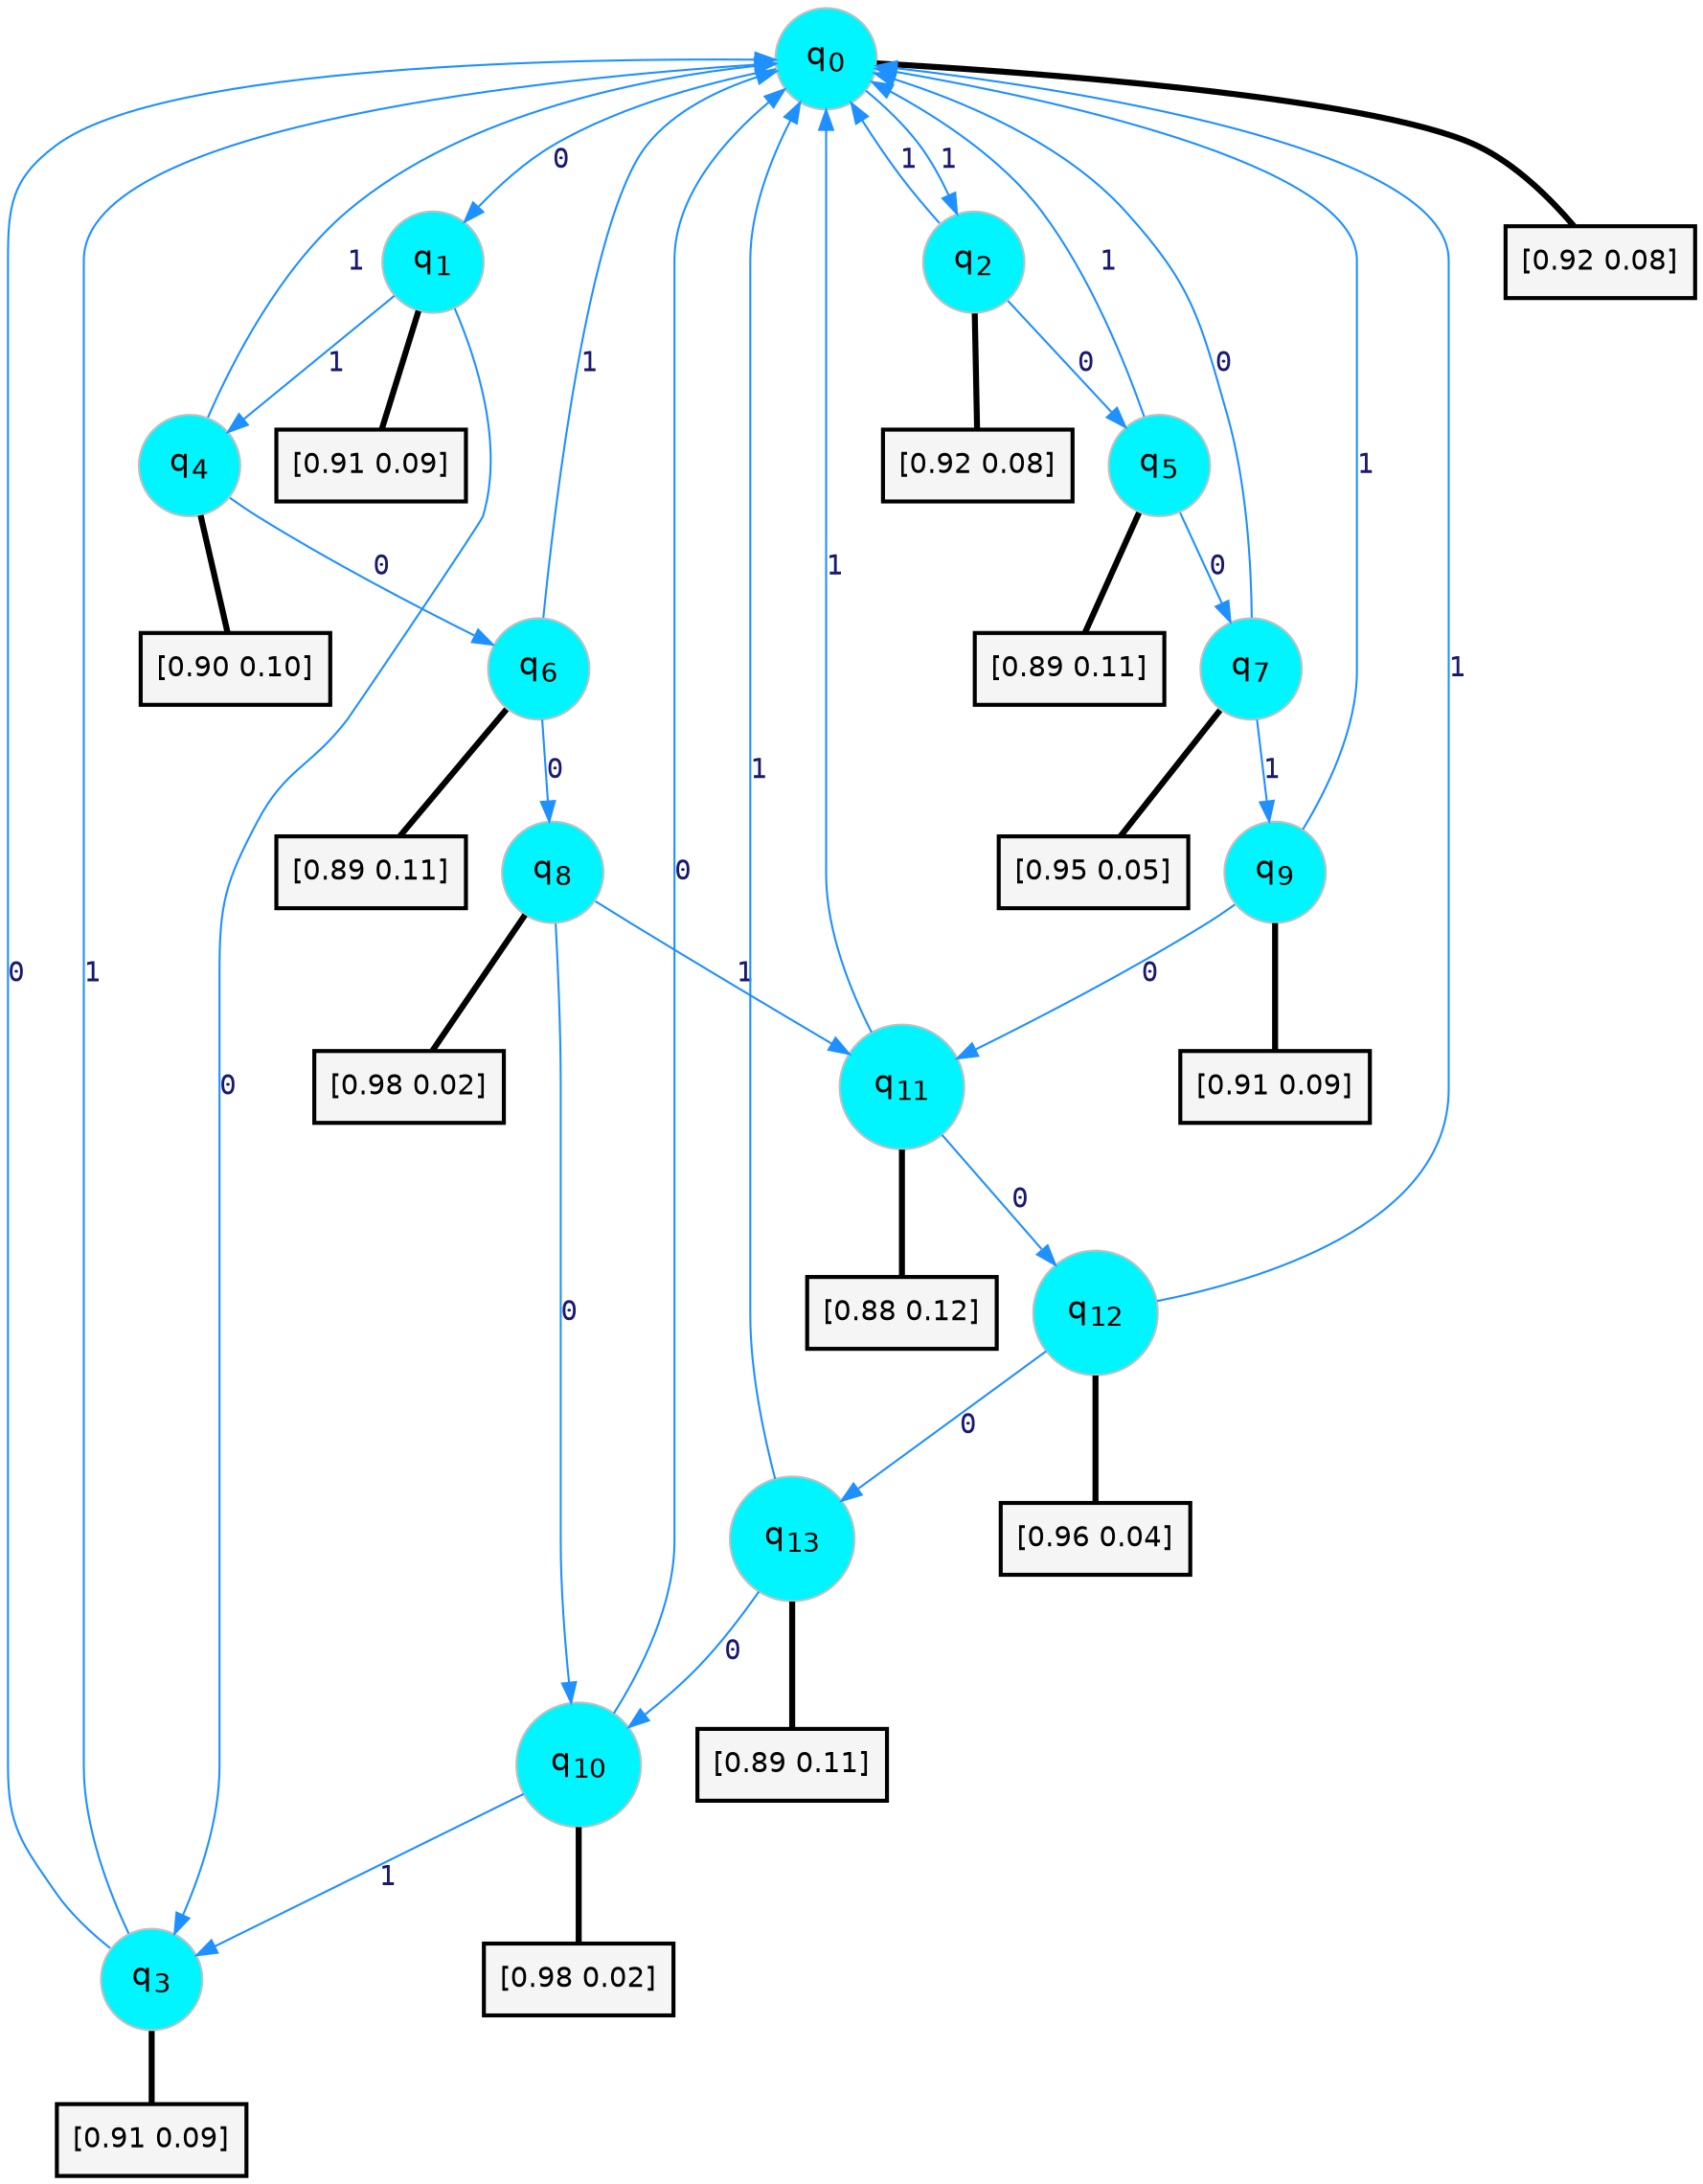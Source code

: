 digraph G {
graph [
bgcolor=transparent, dpi=300, rankdir=TD, size="40,25"];
node [
color=gray, fillcolor=turquoise1, fontcolor=black, fontname=Helvetica, fontsize=16, fontweight=bold, shape=circle, style=filled];
edge [
arrowsize=1, color=dodgerblue1, fontcolor=midnightblue, fontname=courier, fontweight=bold, penwidth=1, style=solid, weight=20];
0[label=<q<SUB>0</SUB>>];
1[label=<q<SUB>1</SUB>>];
2[label=<q<SUB>2</SUB>>];
3[label=<q<SUB>3</SUB>>];
4[label=<q<SUB>4</SUB>>];
5[label=<q<SUB>5</SUB>>];
6[label=<q<SUB>6</SUB>>];
7[label=<q<SUB>7</SUB>>];
8[label=<q<SUB>8</SUB>>];
9[label=<q<SUB>9</SUB>>];
10[label=<q<SUB>10</SUB>>];
11[label=<q<SUB>11</SUB>>];
12[label=<q<SUB>12</SUB>>];
13[label=<q<SUB>13</SUB>>];
14[label="[0.92 0.08]", shape=box,fontcolor=black, fontname=Helvetica, fontsize=14, penwidth=2, fillcolor=whitesmoke,color=black];
15[label="[0.91 0.09]", shape=box,fontcolor=black, fontname=Helvetica, fontsize=14, penwidth=2, fillcolor=whitesmoke,color=black];
16[label="[0.92 0.08]", shape=box,fontcolor=black, fontname=Helvetica, fontsize=14, penwidth=2, fillcolor=whitesmoke,color=black];
17[label="[0.91 0.09]", shape=box,fontcolor=black, fontname=Helvetica, fontsize=14, penwidth=2, fillcolor=whitesmoke,color=black];
18[label="[0.90 0.10]", shape=box,fontcolor=black, fontname=Helvetica, fontsize=14, penwidth=2, fillcolor=whitesmoke,color=black];
19[label="[0.89 0.11]", shape=box,fontcolor=black, fontname=Helvetica, fontsize=14, penwidth=2, fillcolor=whitesmoke,color=black];
20[label="[0.89 0.11]", shape=box,fontcolor=black, fontname=Helvetica, fontsize=14, penwidth=2, fillcolor=whitesmoke,color=black];
21[label="[0.95 0.05]", shape=box,fontcolor=black, fontname=Helvetica, fontsize=14, penwidth=2, fillcolor=whitesmoke,color=black];
22[label="[0.98 0.02]", shape=box,fontcolor=black, fontname=Helvetica, fontsize=14, penwidth=2, fillcolor=whitesmoke,color=black];
23[label="[0.91 0.09]", shape=box,fontcolor=black, fontname=Helvetica, fontsize=14, penwidth=2, fillcolor=whitesmoke,color=black];
24[label="[0.98 0.02]", shape=box,fontcolor=black, fontname=Helvetica, fontsize=14, penwidth=2, fillcolor=whitesmoke,color=black];
25[label="[0.88 0.12]", shape=box,fontcolor=black, fontname=Helvetica, fontsize=14, penwidth=2, fillcolor=whitesmoke,color=black];
26[label="[0.96 0.04]", shape=box,fontcolor=black, fontname=Helvetica, fontsize=14, penwidth=2, fillcolor=whitesmoke,color=black];
27[label="[0.89 0.11]", shape=box,fontcolor=black, fontname=Helvetica, fontsize=14, penwidth=2, fillcolor=whitesmoke,color=black];
0->1 [label=0];
0->2 [label=1];
0->14 [arrowhead=none, penwidth=3,color=black];
1->3 [label=0];
1->4 [label=1];
1->15 [arrowhead=none, penwidth=3,color=black];
2->5 [label=0];
2->0 [label=1];
2->16 [arrowhead=none, penwidth=3,color=black];
3->0 [label=0];
3->0 [label=1];
3->17 [arrowhead=none, penwidth=3,color=black];
4->6 [label=0];
4->0 [label=1];
4->18 [arrowhead=none, penwidth=3,color=black];
5->7 [label=0];
5->0 [label=1];
5->19 [arrowhead=none, penwidth=3,color=black];
6->8 [label=0];
6->0 [label=1];
6->20 [arrowhead=none, penwidth=3,color=black];
7->0 [label=0];
7->9 [label=1];
7->21 [arrowhead=none, penwidth=3,color=black];
8->10 [label=0];
8->11 [label=1];
8->22 [arrowhead=none, penwidth=3,color=black];
9->11 [label=0];
9->0 [label=1];
9->23 [arrowhead=none, penwidth=3,color=black];
10->0 [label=0];
10->3 [label=1];
10->24 [arrowhead=none, penwidth=3,color=black];
11->12 [label=0];
11->0 [label=1];
11->25 [arrowhead=none, penwidth=3,color=black];
12->13 [label=0];
12->0 [label=1];
12->26 [arrowhead=none, penwidth=3,color=black];
13->10 [label=0];
13->0 [label=1];
13->27 [arrowhead=none, penwidth=3,color=black];
}
